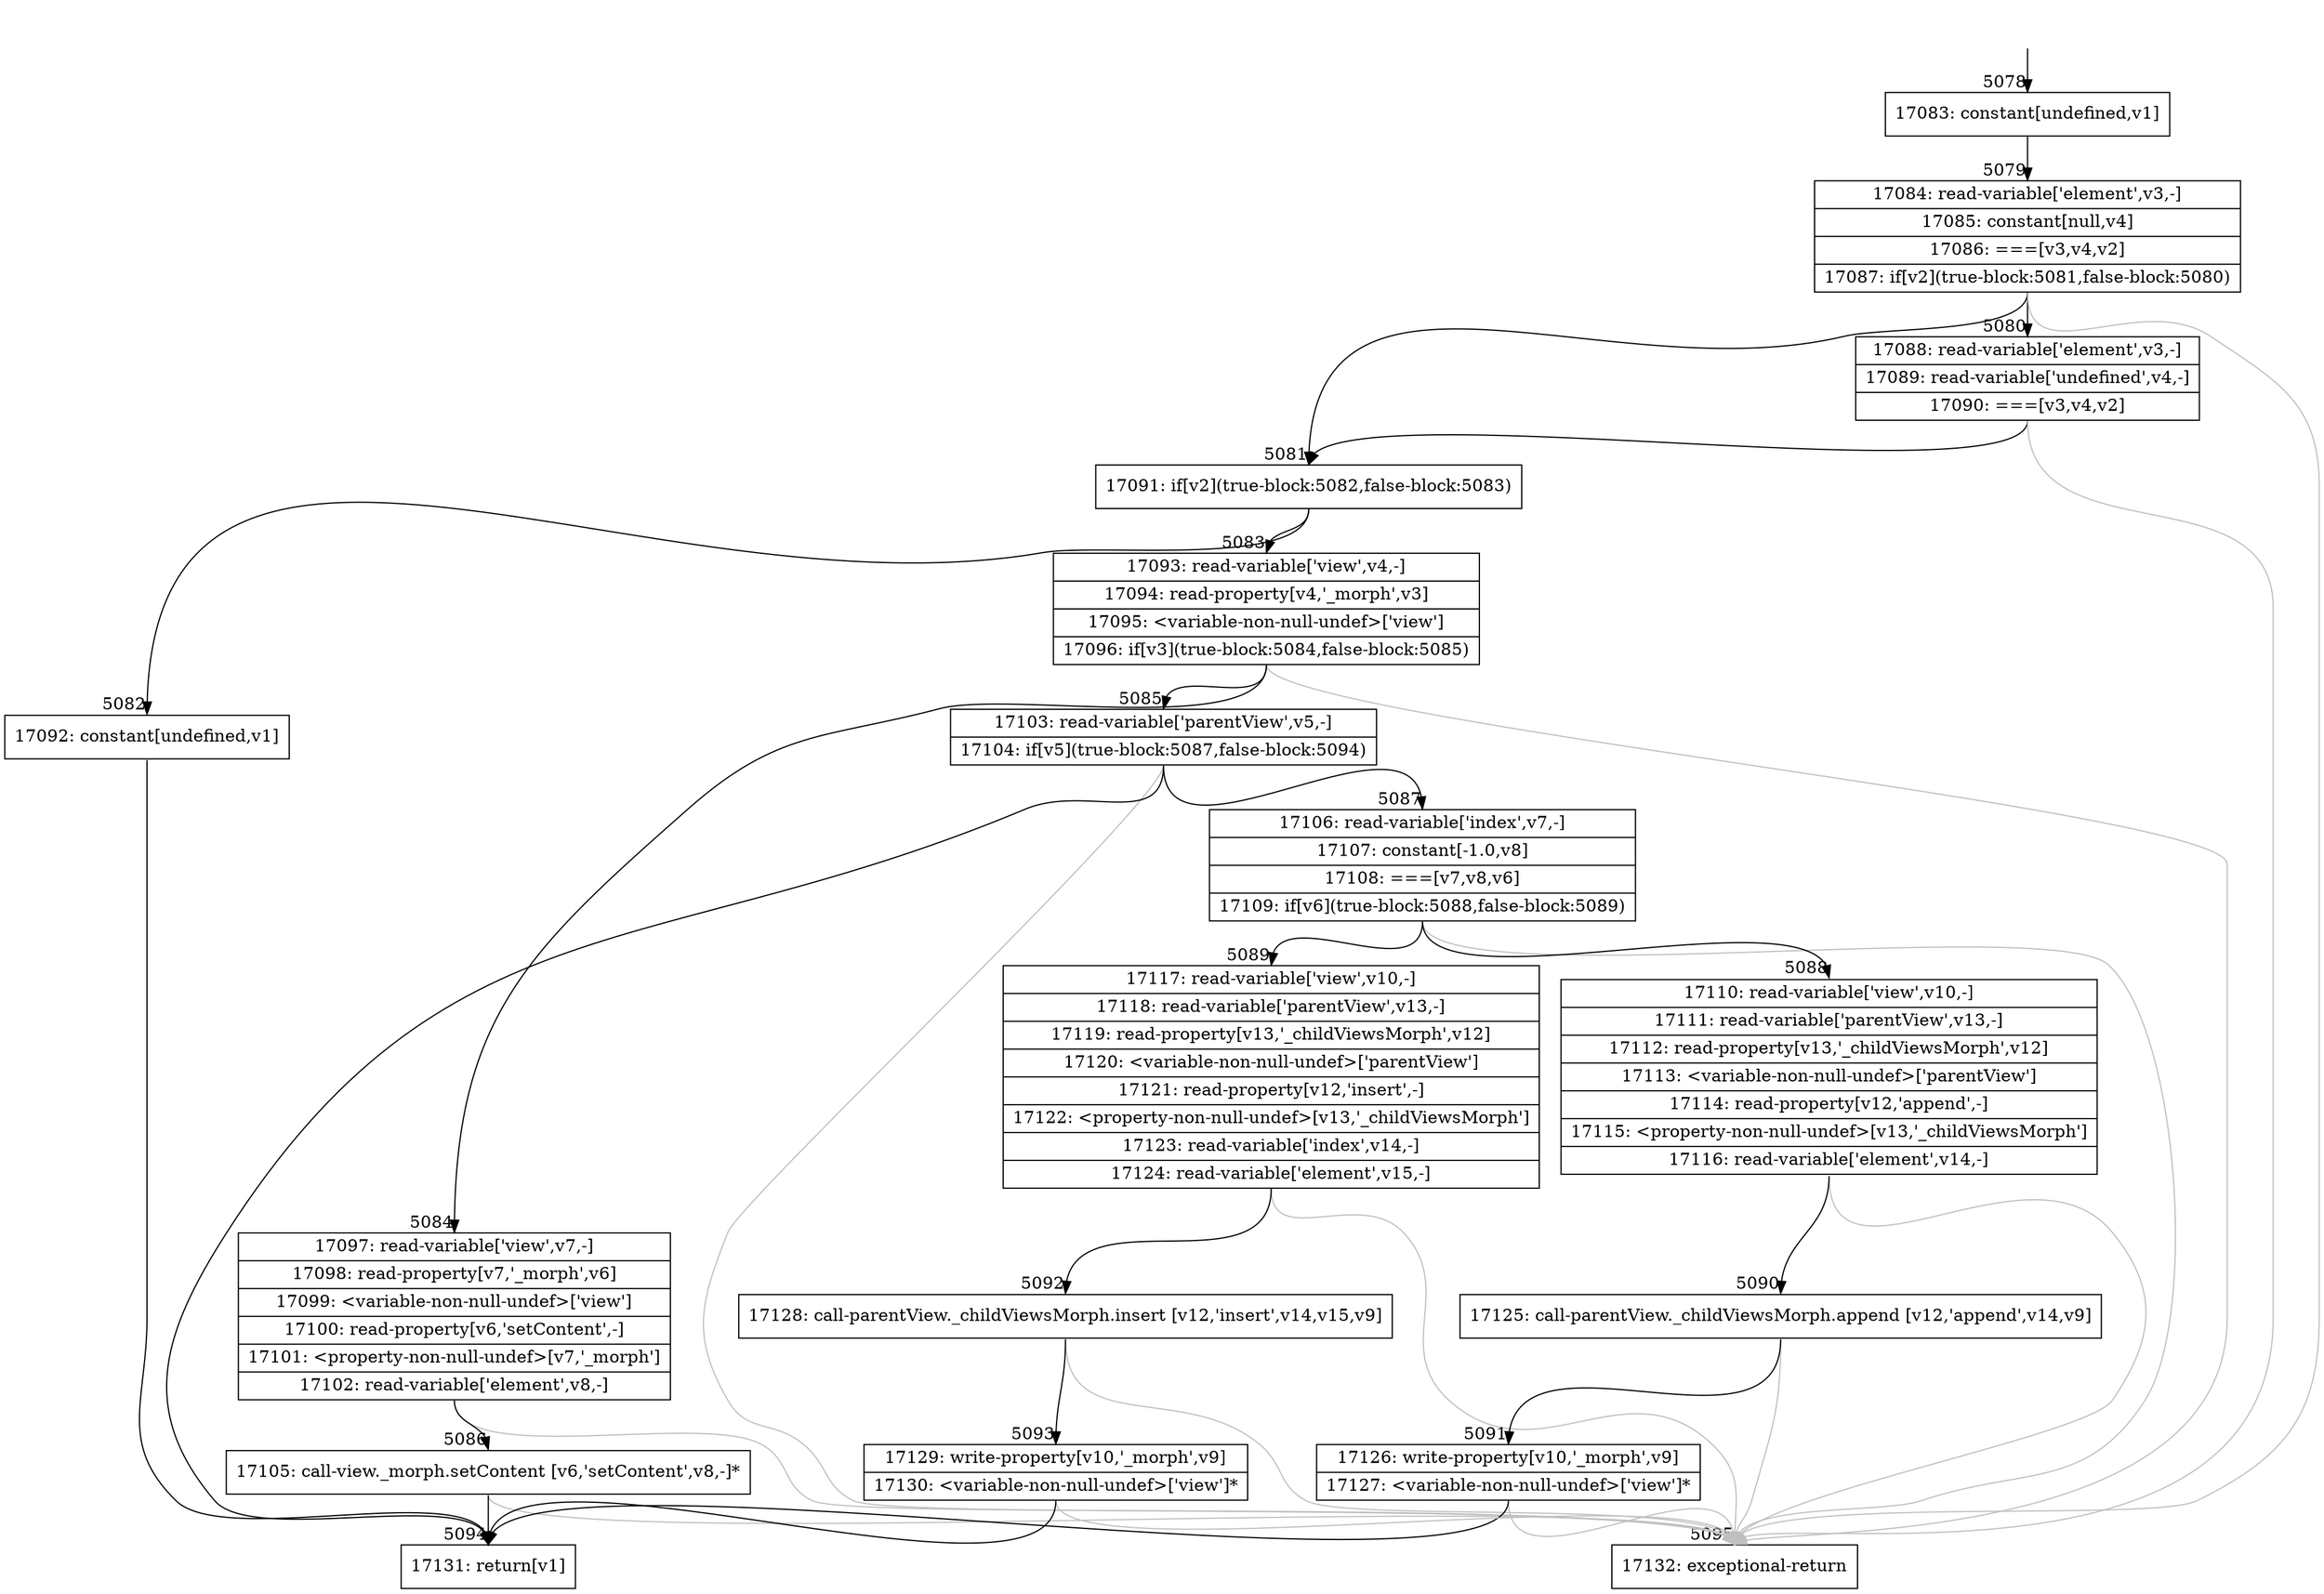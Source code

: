 digraph {
rankdir="TD"
BB_entry398[shape=none,label=""];
BB_entry398 -> BB5078 [tailport=s, headport=n, headlabel="    5078"]
BB5078 [shape=record label="{17083: constant[undefined,v1]}" ] 
BB5078 -> BB5079 [tailport=s, headport=n, headlabel="      5079"]
BB5079 [shape=record label="{17084: read-variable['element',v3,-]|17085: constant[null,v4]|17086: ===[v3,v4,v2]|17087: if[v2](true-block:5081,false-block:5080)}" ] 
BB5079 -> BB5081 [tailport=s, headport=n, headlabel="      5081"]
BB5079 -> BB5080 [tailport=s, headport=n, headlabel="      5080"]
BB5079 -> BB5095 [tailport=s, headport=n, color=gray, headlabel="      5095"]
BB5080 [shape=record label="{17088: read-variable['element',v3,-]|17089: read-variable['undefined',v4,-]|17090: ===[v3,v4,v2]}" ] 
BB5080 -> BB5081 [tailport=s, headport=n]
BB5080 -> BB5095 [tailport=s, headport=n, color=gray]
BB5081 [shape=record label="{17091: if[v2](true-block:5082,false-block:5083)}" ] 
BB5081 -> BB5082 [tailport=s, headport=n, headlabel="      5082"]
BB5081 -> BB5083 [tailport=s, headport=n, headlabel="      5083"]
BB5082 [shape=record label="{17092: constant[undefined,v1]}" ] 
BB5082 -> BB5094 [tailport=s, headport=n, headlabel="      5094"]
BB5083 [shape=record label="{17093: read-variable['view',v4,-]|17094: read-property[v4,'_morph',v3]|17095: \<variable-non-null-undef\>['view']|17096: if[v3](true-block:5084,false-block:5085)}" ] 
BB5083 -> BB5084 [tailport=s, headport=n, headlabel="      5084"]
BB5083 -> BB5085 [tailport=s, headport=n, headlabel="      5085"]
BB5083 -> BB5095 [tailport=s, headport=n, color=gray]
BB5084 [shape=record label="{17097: read-variable['view',v7,-]|17098: read-property[v7,'_morph',v6]|17099: \<variable-non-null-undef\>['view']|17100: read-property[v6,'setContent',-]|17101: \<property-non-null-undef\>[v7,'_morph']|17102: read-variable['element',v8,-]}" ] 
BB5084 -> BB5086 [tailport=s, headport=n, headlabel="      5086"]
BB5084 -> BB5095 [tailport=s, headport=n, color=gray]
BB5085 [shape=record label="{17103: read-variable['parentView',v5,-]|17104: if[v5](true-block:5087,false-block:5094)}" ] 
BB5085 -> BB5087 [tailport=s, headport=n, headlabel="      5087"]
BB5085 -> BB5094 [tailport=s, headport=n]
BB5085 -> BB5095 [tailport=s, headport=n, color=gray]
BB5086 [shape=record label="{17105: call-view._morph.setContent [v6,'setContent',v8,-]*}" ] 
BB5086 -> BB5094 [tailport=s, headport=n]
BB5086 -> BB5095 [tailport=s, headport=n, color=gray]
BB5087 [shape=record label="{17106: read-variable['index',v7,-]|17107: constant[-1.0,v8]|17108: ===[v7,v8,v6]|17109: if[v6](true-block:5088,false-block:5089)}" ] 
BB5087 -> BB5088 [tailport=s, headport=n, headlabel="      5088"]
BB5087 -> BB5089 [tailport=s, headport=n, headlabel="      5089"]
BB5087 -> BB5095 [tailport=s, headport=n, color=gray]
BB5088 [shape=record label="{17110: read-variable['view',v10,-]|17111: read-variable['parentView',v13,-]|17112: read-property[v13,'_childViewsMorph',v12]|17113: \<variable-non-null-undef\>['parentView']|17114: read-property[v12,'append',-]|17115: \<property-non-null-undef\>[v13,'_childViewsMorph']|17116: read-variable['element',v14,-]}" ] 
BB5088 -> BB5090 [tailport=s, headport=n, headlabel="      5090"]
BB5088 -> BB5095 [tailport=s, headport=n, color=gray]
BB5089 [shape=record label="{17117: read-variable['view',v10,-]|17118: read-variable['parentView',v13,-]|17119: read-property[v13,'_childViewsMorph',v12]|17120: \<variable-non-null-undef\>['parentView']|17121: read-property[v12,'insert',-]|17122: \<property-non-null-undef\>[v13,'_childViewsMorph']|17123: read-variable['index',v14,-]|17124: read-variable['element',v15,-]}" ] 
BB5089 -> BB5092 [tailport=s, headport=n, headlabel="      5092"]
BB5089 -> BB5095 [tailport=s, headport=n, color=gray]
BB5090 [shape=record label="{17125: call-parentView._childViewsMorph.append [v12,'append',v14,v9]}" ] 
BB5090 -> BB5091 [tailport=s, headport=n, headlabel="      5091"]
BB5090 -> BB5095 [tailport=s, headport=n, color=gray]
BB5091 [shape=record label="{17126: write-property[v10,'_morph',v9]|17127: \<variable-non-null-undef\>['view']*}" ] 
BB5091 -> BB5094 [tailport=s, headport=n]
BB5091 -> BB5095 [tailport=s, headport=n, color=gray]
BB5092 [shape=record label="{17128: call-parentView._childViewsMorph.insert [v12,'insert',v14,v15,v9]}" ] 
BB5092 -> BB5093 [tailport=s, headport=n, headlabel="      5093"]
BB5092 -> BB5095 [tailport=s, headport=n, color=gray]
BB5093 [shape=record label="{17129: write-property[v10,'_morph',v9]|17130: \<variable-non-null-undef\>['view']*}" ] 
BB5093 -> BB5094 [tailport=s, headport=n]
BB5093 -> BB5095 [tailport=s, headport=n, color=gray]
BB5094 [shape=record label="{17131: return[v1]}" ] 
BB5095 [shape=record label="{17132: exceptional-return}" ] 
//#$~ 9037
}
